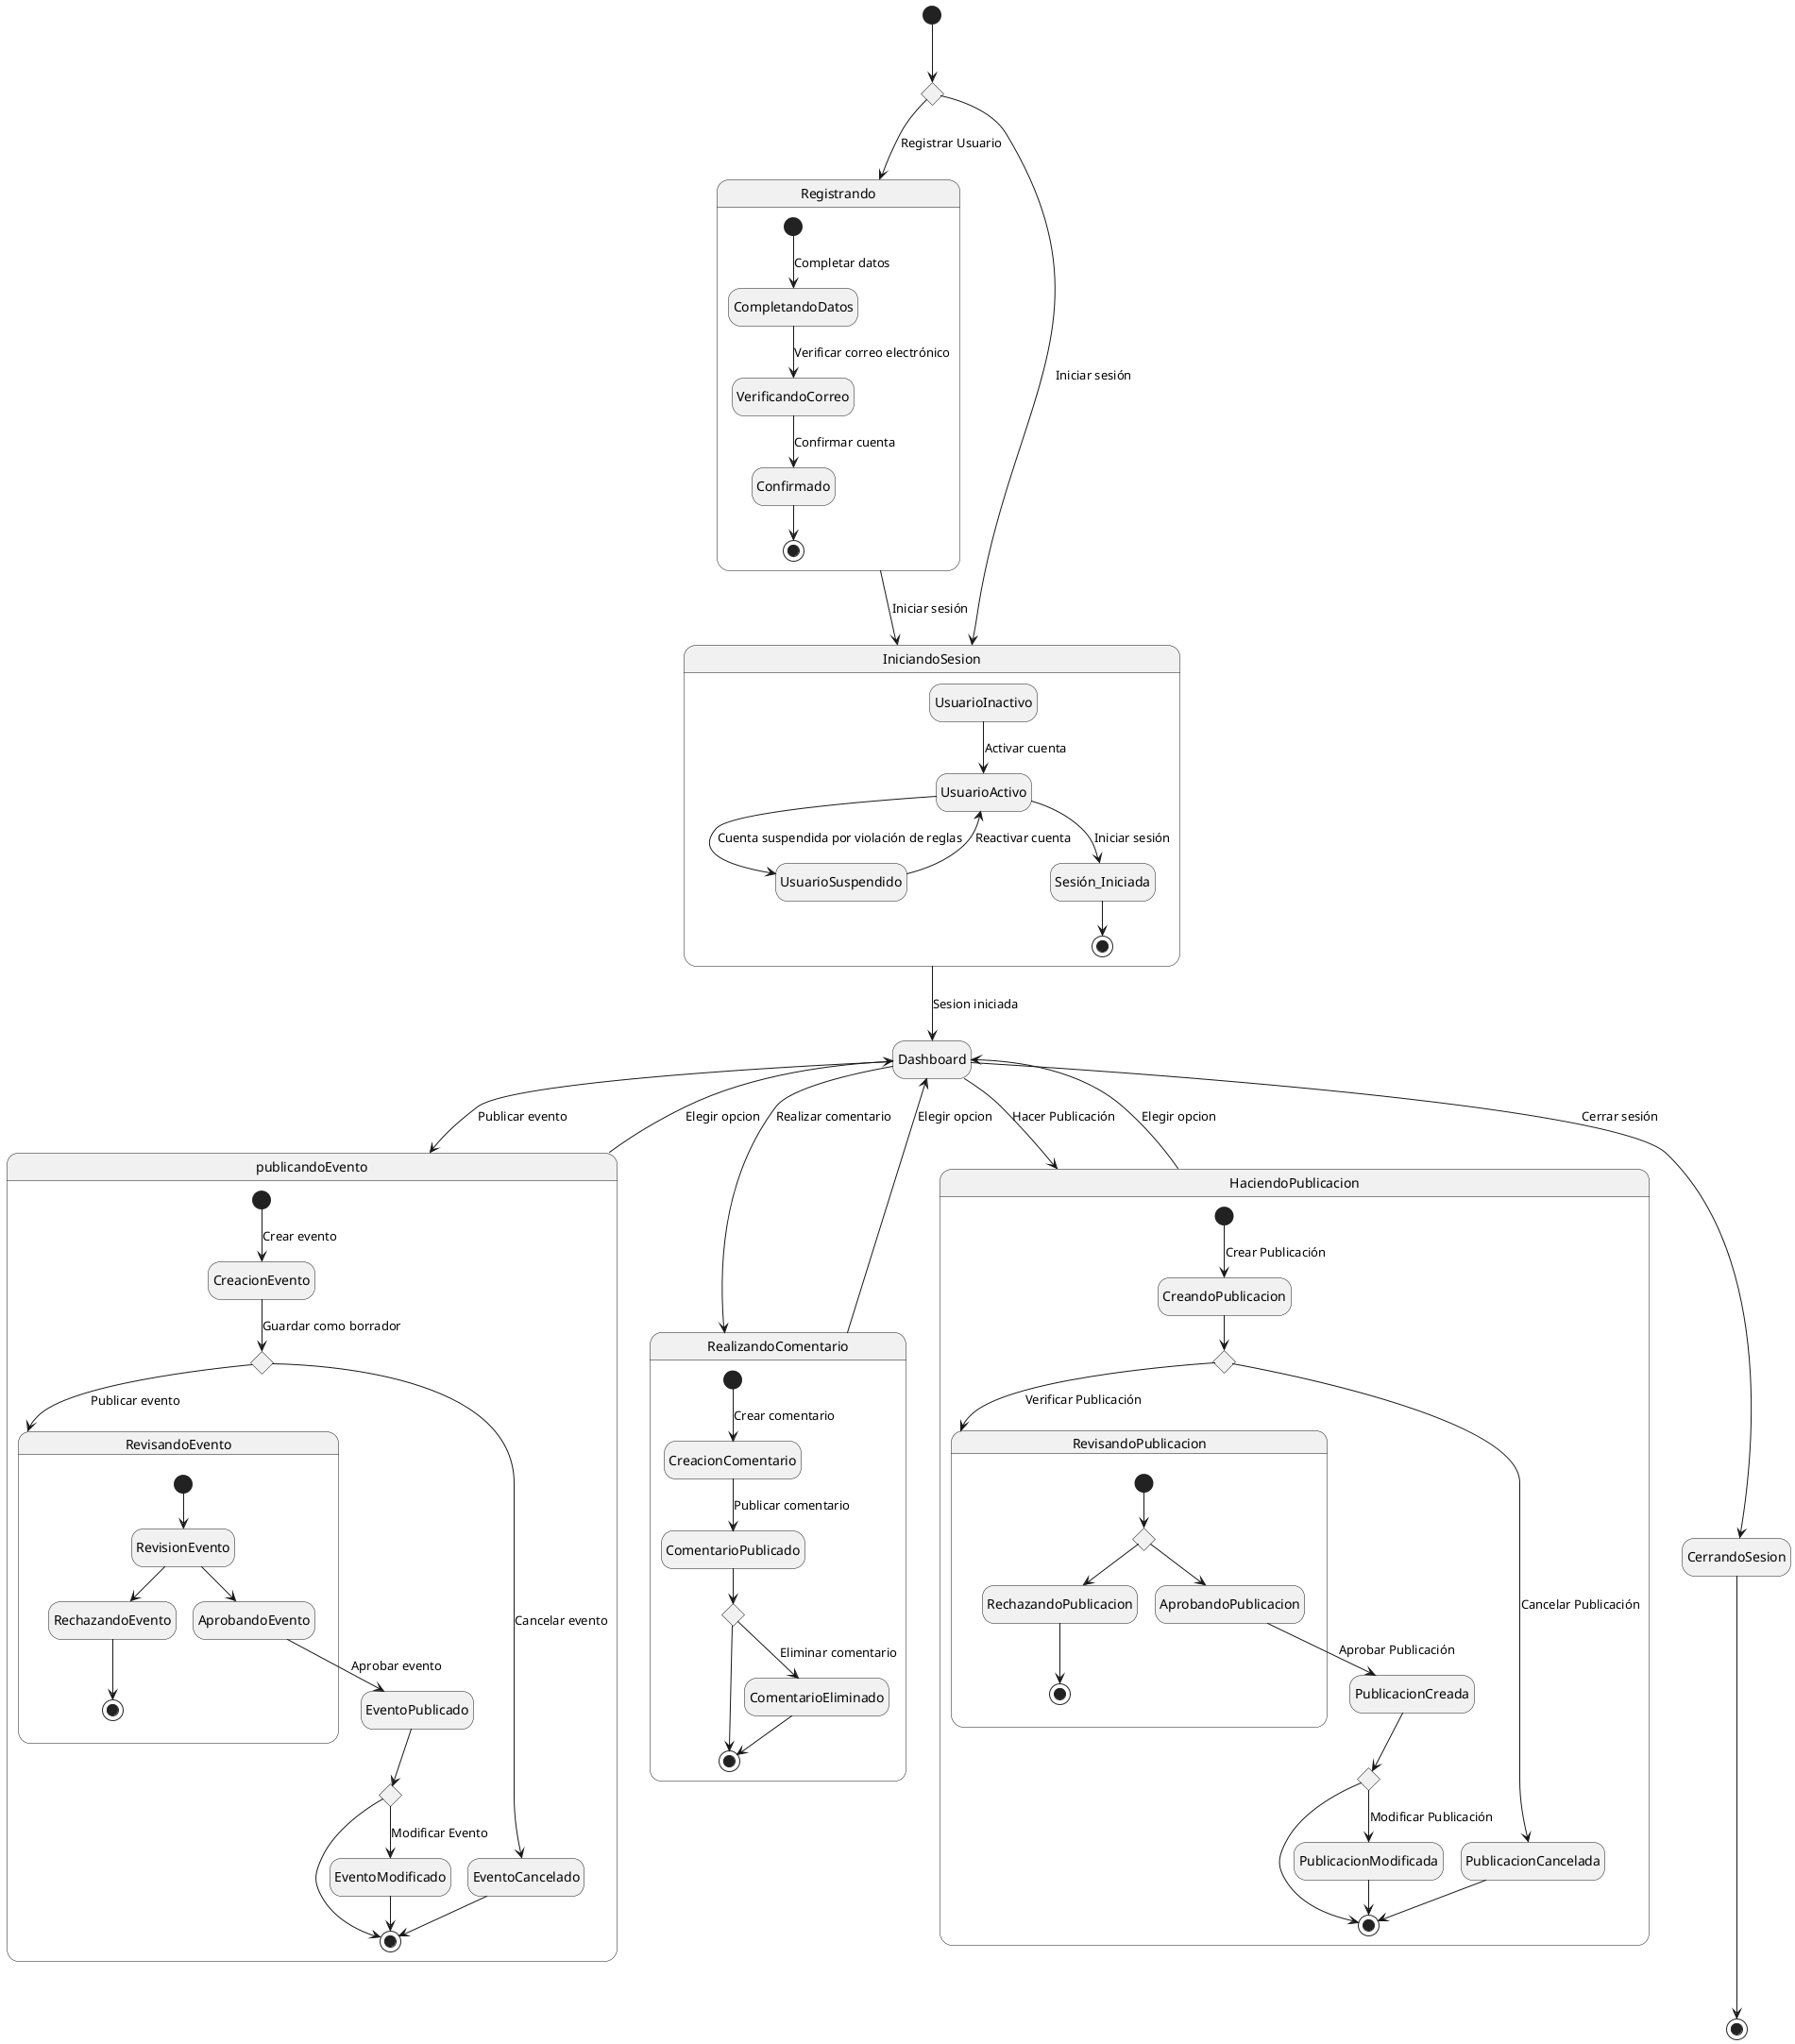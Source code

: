 @startuml Diagrama_de_subestados

hide empty description

' Estado inicial
state decision <<choice>>
[*] --> decision
decision --> Registrando : Registrar Usuario
state Registrando {
    [*] --> CompletandoDatos : Completar datos
    CompletandoDatos --> VerificandoCorreo : Verificar correo electrónico
    VerificandoCorreo --> Confirmado : Confirmar cuenta
    Confirmado --> [*]
}

' Subestados del Usuario

decision --> IniciandoSesion : Iniciar sesión
state IniciandoSesion {

    UsuarioInactivo --> UsuarioActivo : Activar cuenta
    UsuarioActivo --> UsuarioSuspendido : Cuenta suspendida por violación de reglas
    UsuarioSuspendido --> UsuarioActivo : Reactivar cuenta
    UsuarioActivo --> Sesión_Iniciada : Iniciar sesión
    Sesión_Iniciada --> [*]
}

' Pag Principal
state Dashboard
IniciandoSesion --> Dashboard : Sesion iniciada

' Estado inicial del Evento
Dashboard--> publicandoEvento : Publicar evento
Registrando --> IniciandoSesion: Iniciar sesión

' Subestados del Evento
state publicandoEvento {
    [*] --> CreacionEvento : Crear evento
    state RevisandoEvento{
        [*] --> RevisionEvento
RevisionEvento --> AprobandoEvento  
RevisionEvento --> RechazandoEvento
RechazandoEvento -->  [*]  
    }
    state EventoBorrador <<choice>>
    state decision2 <<choice>>
    CreacionEvento --> EventoBorrador : Guardar como borrador
    EventoBorrador --> RevisandoEvento : Publicar evento
    AprobandoEvento --> EventoPublicado : Aprobar evento
    EventoBorrador --> EventoCancelado : Cancelar evento
    EventoCancelado --> [*]
    EventoModificado --> [*]
    EventoPublicado --> decision2
    decision2 --> EventoModificado: Modificar Evento               
    decision2 --> [*]               
}

' Estado inicial del Comentario
Dashboard--> RealizandoComentario : Realizar comentario

' Subestados del Comentario
state RealizandoComentario {
    [*] --> CreacionComentario : Crear comentario
    CreacionComentario --> ComentarioPublicado : Publicar comentario
    state decision5 <<choice>>
    ComentarioPublicado --> decision5 
    decision5  --> [*]
    decision5 --> ComentarioEliminado : Eliminar comentario
    ComentarioEliminado --> [*]
}

'Estado Haciendo Publicación
Dashboard--> HaciendoPublicacion: Hacer Publicación
state HaciendoPublicacion{
     [*] --> CreandoPublicacion : Crear Publicación
    state RevisandoPublicacion{
state RevisionPublicacion <<choice>>
[*] --> RevisionPublicacion
RevisionPublicacion --> AprobandoPublicacion  
RevisionPublicacion --> RechazandoPublicacion
RechazandoPublicacion  -->  [*]
    }

    AprobandoPublicacion --> PublicacionCreada : Aprobar Publicación
    state decision3 <<choice>>
    state decision4 <<choice>>
   
    CreandoPublicacion --> decision4
    decision4 --> PublicacionCancelada : Cancelar Publicación
    decision4 --> RevisandoPublicacion : Verificar Publicación
    PublicacionCancelada --> [*]
    PublicacionCreada --> decision3
    decision3 --> PublicacionModificada: Modificar Publicación
    decision3 --> [*]

    PublicacionModificada --> [*]
   
}

state CerrandoSesion 
HaciendoPublicacion --> Dashboard : Elegir opcion
RealizandoComentario --> Dashboard : Elegir opcion
publicandoEvento --> Dashboard : Elegir opcion
Dashboard --> CerrandoSesion : Cerrar sesión

CerrandoSesion -->[*]

@enduml